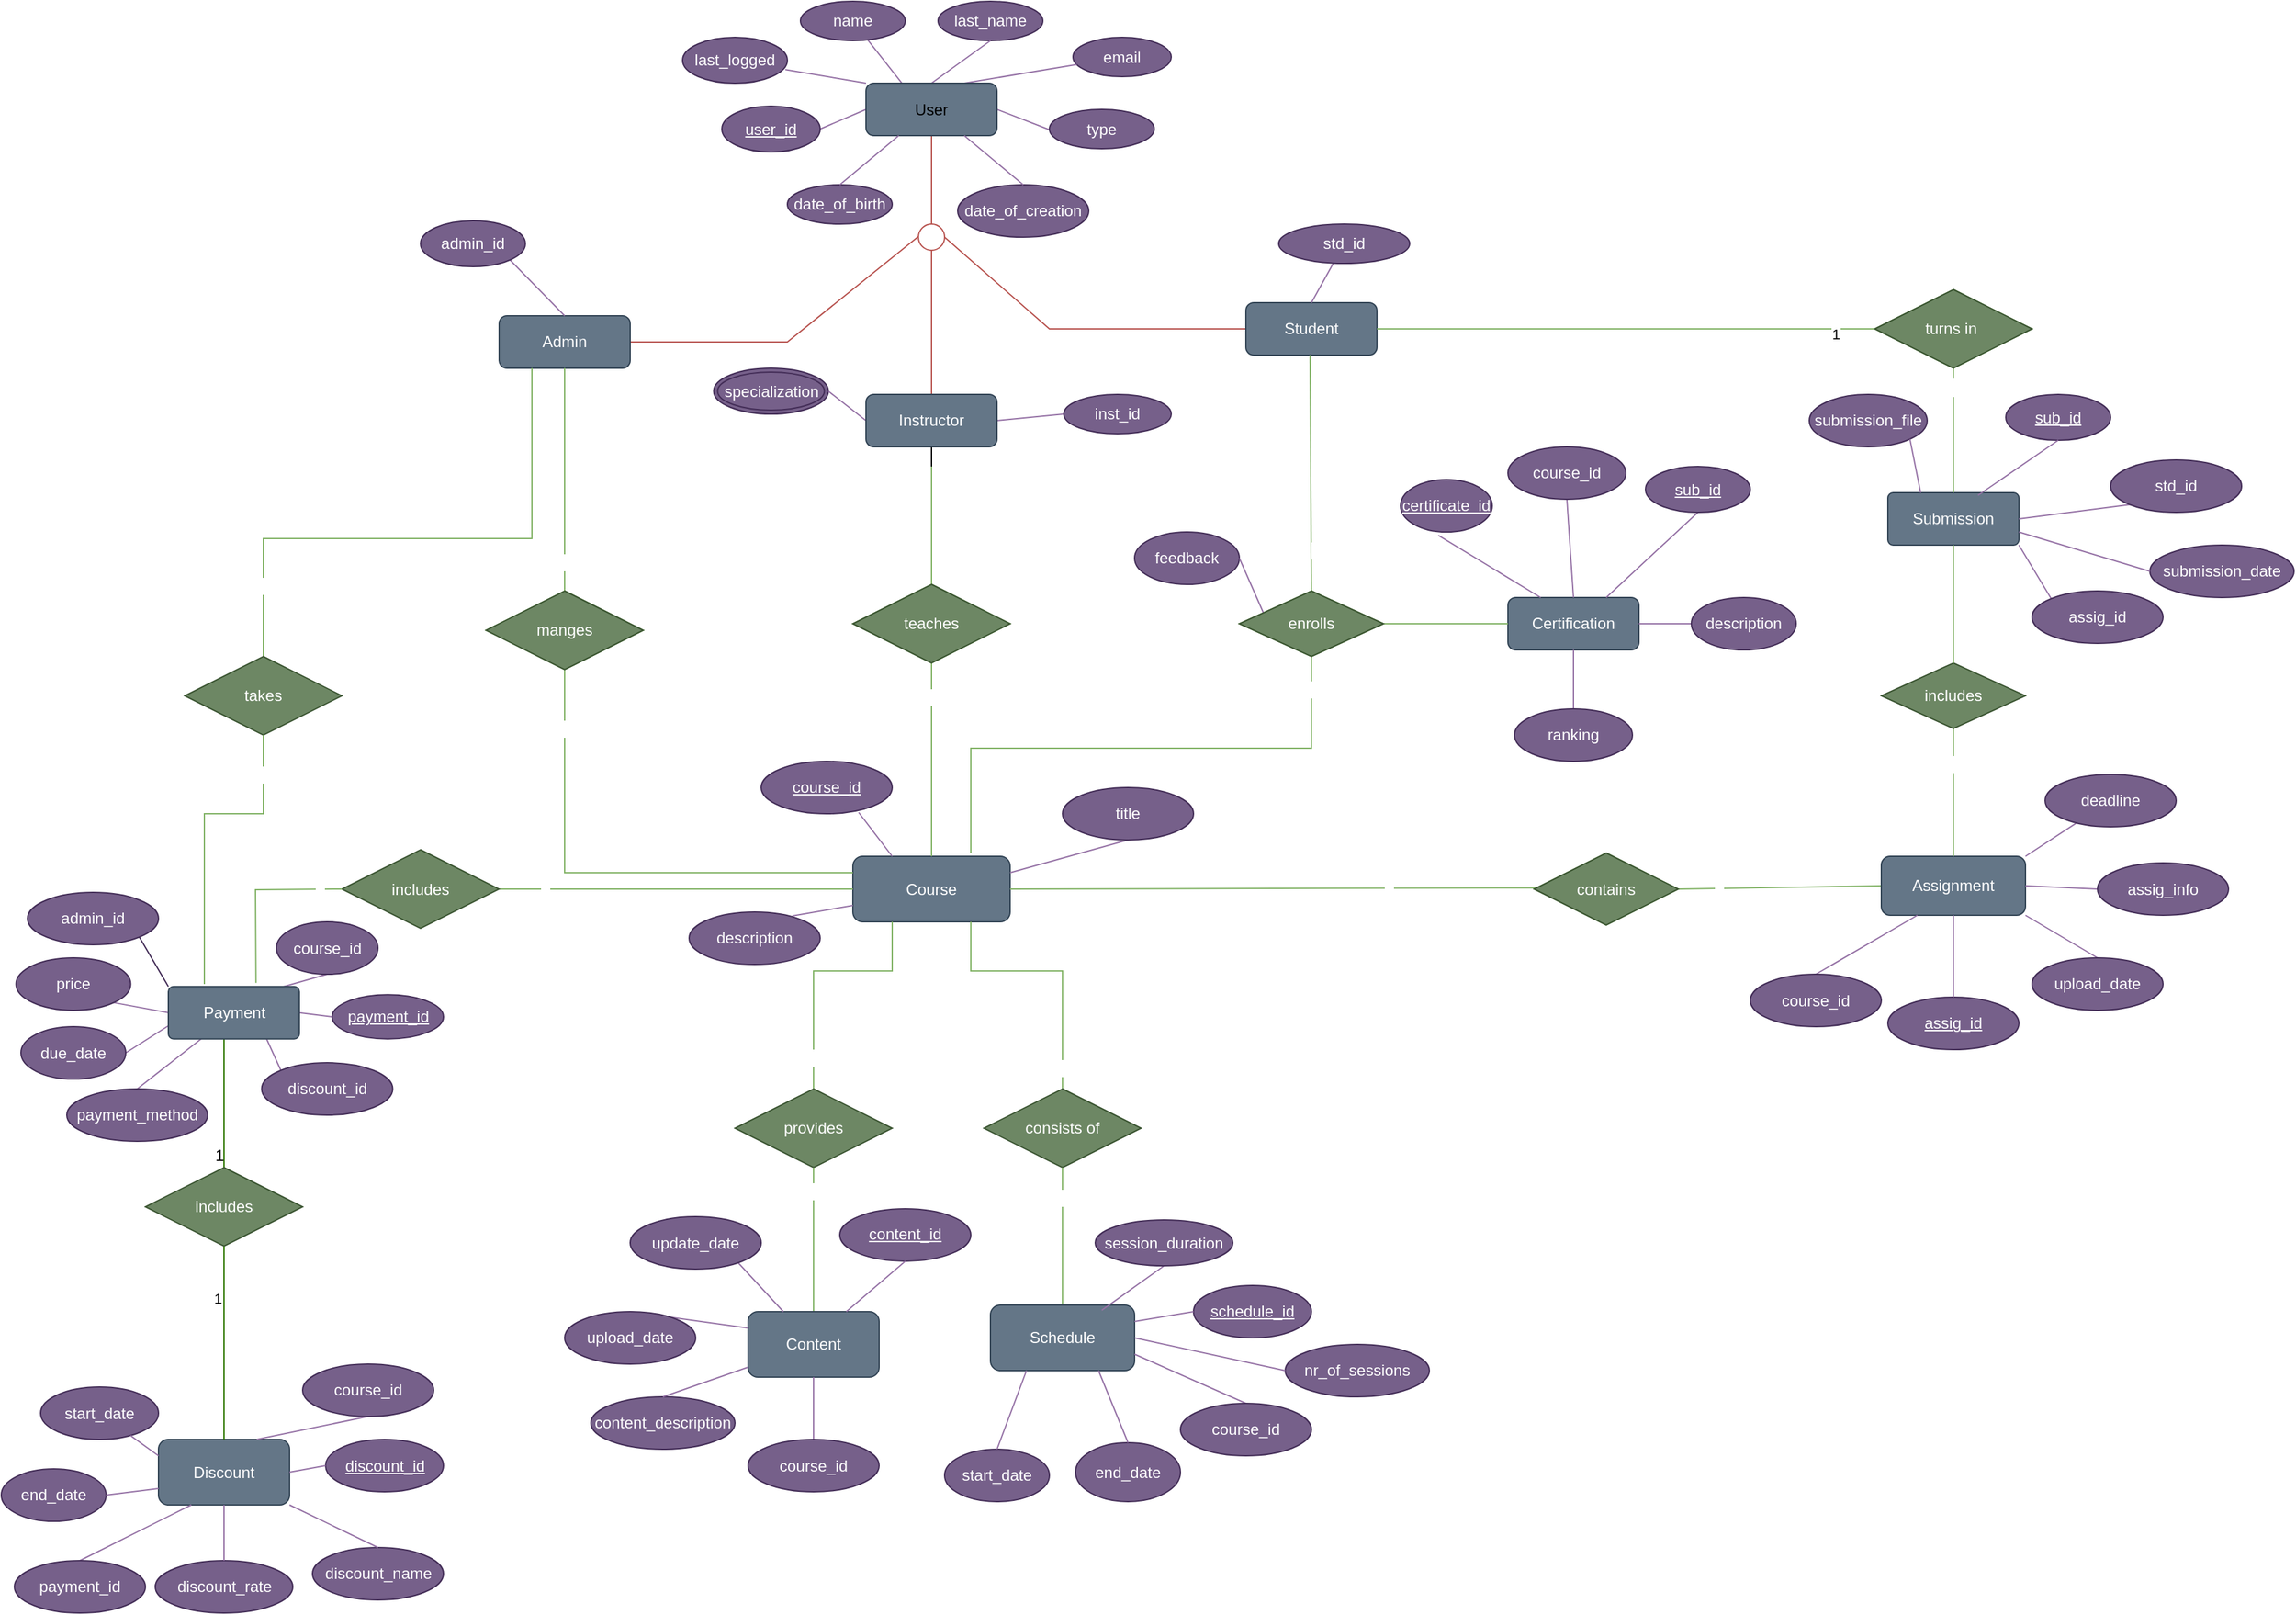 <mxfile>
    <diagram id="0XDuVzTi9OnWPvPNA0fm" name="Page-1">
        <mxGraphModel dx="1883" dy="1809" grid="1" gridSize="10" guides="1" tooltips="1" connect="1" arrows="1" fold="1" page="1" pageScale="1" pageWidth="850" pageHeight="1100" math="0" shadow="0">
            <root>
                <mxCell id="0"/>
                <mxCell id="1" parent="0"/>
                <mxCell id="3" value="&lt;font&gt;d&lt;/font&gt;" style="ellipse;whiteSpace=wrap;html=1;aspect=fixed;fillColor=none;strokeColor=#b85450;fontColor=#FFFFFF;" parent="1" vertex="1">
                    <mxGeometry x="180" y="-380" width="20" height="20" as="geometry"/>
                </mxCell>
                <mxCell id="4" value="" style="endArrow=none;html=1;rounded=0;entryX=0.5;entryY=0;entryDx=0;entryDy=0;fillColor=#f8cecc;strokeColor=#b85450;fontColor=#FFFFFF;startArrow=none;" parent="1" target="3" edge="1">
                    <mxGeometry relative="1" as="geometry">
                        <mxPoint x="190" y="-430" as="sourcePoint"/>
                        <mxPoint x="350" y="-400" as="targetPoint"/>
                    </mxGeometry>
                </mxCell>
                <mxCell id="5" value="" style="endArrow=none;html=1;rounded=0;entryX=0;entryY=0.5;entryDx=0;entryDy=0;fillColor=#f8cecc;strokeColor=#b85450;fontColor=#FFFFFF;" parent="1" target="9" edge="1">
                    <mxGeometry relative="1" as="geometry">
                        <mxPoint x="200" y="-370" as="sourcePoint"/>
                        <mxPoint x="260" y="-309.5" as="targetPoint"/>
                        <Array as="points">
                            <mxPoint x="280" y="-300"/>
                        </Array>
                    </mxGeometry>
                </mxCell>
                <mxCell id="6" value="" style="endArrow=none;html=1;rounded=0;entryX=0.5;entryY=0;entryDx=0;entryDy=0;fillColor=#f8cecc;strokeColor=#b85450;fontColor=#FFFFFF;" parent="1" target="147" edge="1">
                    <mxGeometry relative="1" as="geometry">
                        <mxPoint x="190" y="-360" as="sourcePoint"/>
                        <mxPoint x="190" y="-270" as="targetPoint"/>
                    </mxGeometry>
                </mxCell>
                <mxCell id="7" value="" style="endArrow=none;html=1;rounded=0;exitX=1;exitY=0.5;exitDx=0;exitDy=0;fillColor=#f8cecc;strokeColor=#b85450;fontColor=#FFFFFF;" parent="1" source="8" edge="1">
                    <mxGeometry relative="1" as="geometry">
                        <mxPoint x="100" y="-320" as="sourcePoint"/>
                        <mxPoint x="180" y="-370.5" as="targetPoint"/>
                        <Array as="points">
                            <mxPoint x="80" y="-290"/>
                        </Array>
                    </mxGeometry>
                </mxCell>
                <mxCell id="8" value="Admin" style="whiteSpace=wrap;html=1;align=center;fillColor=#647687;strokeColor=#314354;fontColor=#ffffff;rounded=1;" parent="1" vertex="1">
                    <mxGeometry x="-140" y="-310" width="100" height="40" as="geometry"/>
                </mxCell>
                <mxCell id="9" value="Student" style="whiteSpace=wrap;html=1;align=center;fillColor=#647687;strokeColor=#314354;fontColor=#ffffff;rounded=1;" parent="1" vertex="1">
                    <mxGeometry x="430" y="-320" width="100" height="40" as="geometry"/>
                </mxCell>
                <mxCell id="10" style="edgeStyle=orthogonalEdgeStyle;rounded=0;orthogonalLoop=1;jettySize=auto;html=1;fontColor=#FFFFFF;" parent="1" edge="1">
                    <mxGeometry relative="1" as="geometry">
                        <mxPoint x="210" y="160" as="targetPoint"/>
                        <mxPoint x="210" y="160" as="sourcePoint"/>
                    </mxGeometry>
                </mxCell>
                <mxCell id="11" value="Course" style="whiteSpace=wrap;html=1;align=center;fillColor=#647687;strokeColor=#314354;fontColor=#ffffff;rounded=1;" parent="1" vertex="1">
                    <mxGeometry x="130" y="102.5" width="120" height="50" as="geometry"/>
                </mxCell>
                <mxCell id="12" value="enrolls" style="shape=rhombus;perimeter=rhombusPerimeter;whiteSpace=wrap;html=1;align=center;fillColor=#d5e8d4;strokeColor=#82b366;fontColor=#FFFFFF;" parent="1" vertex="1">
                    <mxGeometry x="425" y="-100" width="110" height="50" as="geometry"/>
                </mxCell>
                <mxCell id="13" value="" style="endArrow=none;html=1;rounded=0;exitX=0.5;exitY=1;exitDx=0;exitDy=0;fillColor=#d5e8d4;strokeColor=#82b366;fontColor=#FFFFFF;" parent="1" source="8" target="15" edge="1">
                    <mxGeometry relative="1" as="geometry">
                        <mxPoint x="-100" y="-260" as="sourcePoint"/>
                        <mxPoint x="58" y="-60" as="targetPoint"/>
                    </mxGeometry>
                </mxCell>
                <mxCell id="14" value="1" style="edgeLabel;html=1;align=center;verticalAlign=middle;resizable=0;points=[];fontColor=#FFFFFF;" parent="13" vertex="1" connectable="0">
                    <mxGeometry x="0.744" relative="1" as="geometry">
                        <mxPoint as="offset"/>
                    </mxGeometry>
                </mxCell>
                <mxCell id="15" value="administrates&amp;nbsp;" style="shape=rhombus;perimeter=rhombusPerimeter;whiteSpace=wrap;html=1;align=center;fillColor=#d5e8d4;strokeColor=#82b366;fontColor=#FFFFFF;" parent="1" vertex="1">
                    <mxGeometry x="-150" y="-100" width="120" height="60" as="geometry"/>
                </mxCell>
                <mxCell id="16" value="" style="endArrow=none;html=1;rounded=0;exitX=0.5;exitY=1;exitDx=0;exitDy=0;entryX=0;entryY=0.25;entryDx=0;entryDy=0;fillColor=#d5e8d4;strokeColor=#82b366;fontColor=#FFFFFF;" parent="1" source="15" target="11" edge="1">
                    <mxGeometry relative="1" as="geometry">
                        <mxPoint x="20" y="20" as="sourcePoint"/>
                        <mxPoint x="60" y="50" as="targetPoint"/>
                        <Array as="points">
                            <mxPoint x="-90" y="115"/>
                        </Array>
                    </mxGeometry>
                </mxCell>
                <mxCell id="17" value="N" style="edgeLabel;html=1;align=center;verticalAlign=middle;resizable=0;points=[];fontColor=#FFFFFF;" parent="16" vertex="1" connectable="0">
                    <mxGeometry x="-0.762" y="-2" relative="1" as="geometry">
                        <mxPoint as="offset"/>
                    </mxGeometry>
                </mxCell>
                <mxCell id="18" value="" style="endArrow=none;html=1;rounded=0;exitX=0.5;exitY=1;exitDx=0;exitDy=0;entryX=0.5;entryY=0;entryDx=0;entryDy=0;fontColor=#FFFFFF;" parent="1" source="147" target="20" edge="1">
                    <mxGeometry relative="1" as="geometry">
                        <mxPoint x="160" y="-170" as="sourcePoint"/>
                        <mxPoint x="190" y="-130" as="targetPoint"/>
                    </mxGeometry>
                </mxCell>
                <mxCell id="19" value="M" style="edgeLabel;html=1;align=center;verticalAlign=middle;resizable=0;points=[];fontColor=#FFFFFF;" parent="18" vertex="1" connectable="0">
                    <mxGeometry x="0.652" y="4" relative="1" as="geometry">
                        <mxPoint as="offset"/>
                    </mxGeometry>
                </mxCell>
                <mxCell id="20" value="teaches" style="shape=rhombus;perimeter=rhombusPerimeter;whiteSpace=wrap;html=1;align=center;fillColor=#d5e8d4;strokeColor=#82b366;fontColor=#FFFFFF;" parent="1" vertex="1">
                    <mxGeometry x="130" y="-105" width="120" height="60" as="geometry"/>
                </mxCell>
                <mxCell id="21" value="" style="endArrow=none;html=1;rounded=0;exitX=0.5;exitY=1;exitDx=0;exitDy=0;entryX=0.5;entryY=0;entryDx=0;entryDy=0;fillColor=#d5e8d4;strokeColor=#82b366;fontColor=#FFFFFF;" parent="1" source="20" target="11" edge="1">
                    <mxGeometry relative="1" as="geometry">
                        <mxPoint x="170" y="10" as="sourcePoint"/>
                        <mxPoint x="190" y="90" as="targetPoint"/>
                    </mxGeometry>
                </mxCell>
                <mxCell id="22" value="N" style="edgeLabel;html=1;align=center;verticalAlign=middle;resizable=0;points=[];fontColor=#FFFFFF;" parent="21" vertex="1" connectable="0">
                    <mxGeometry x="-0.649" y="-3" relative="1" as="geometry">
                        <mxPoint as="offset"/>
                    </mxGeometry>
                </mxCell>
                <mxCell id="23" value="" style="endArrow=none;html=1;rounded=0;entryX=0.06;entryY=0.483;entryDx=0;entryDy=0;entryPerimeter=0;fillColor=#d5e8d4;strokeColor=#82b366;fontColor=#FFFFFF;exitX=1;exitY=0.5;exitDx=0;exitDy=0;" parent="1" source="11" target="25" edge="1">
                    <mxGeometry relative="1" as="geometry">
                        <mxPoint x="280" y="130" as="sourcePoint"/>
                        <mxPoint x="505" y="114.5" as="targetPoint"/>
                    </mxGeometry>
                </mxCell>
                <mxCell id="24" value="1" style="edgeLabel;html=1;align=center;verticalAlign=middle;resizable=0;points=[];fontColor=#FFFFFF;" parent="23" vertex="1" connectable="0">
                    <mxGeometry x="0.421" y="2" relative="1" as="geometry">
                        <mxPoint as="offset"/>
                    </mxGeometry>
                </mxCell>
                <mxCell id="25" value="contains" style="shape=rhombus;perimeter=rhombusPerimeter;whiteSpace=wrap;html=1;align=center;fillColor=#d5e8d4;strokeColor=#82b366;fontColor=#FFFFFF;" parent="1" vertex="1">
                    <mxGeometry x="650" y="100" width="110" height="55" as="geometry"/>
                </mxCell>
                <mxCell id="26" value="" style="endArrow=none;html=1;rounded=0;exitX=1;exitY=0.5;exitDx=0;exitDy=0;entryX=0;entryY=0.5;entryDx=0;entryDy=0;fillColor=#d5e8d4;strokeColor=#82b366;fontColor=#FFFFFF;" parent="1" source="25" target="28" edge="1">
                    <mxGeometry relative="1" as="geometry">
                        <mxPoint x="570" y="115" as="sourcePoint"/>
                        <mxPoint x="730" y="114.5" as="targetPoint"/>
                    </mxGeometry>
                </mxCell>
                <mxCell id="27" value="N" style="edgeLabel;html=1;align=center;verticalAlign=middle;resizable=0;points=[];fontColor=#FFFFFF;" parent="26" vertex="1" connectable="0">
                    <mxGeometry x="-0.607" y="-1" relative="1" as="geometry">
                        <mxPoint as="offset"/>
                    </mxGeometry>
                </mxCell>
                <mxCell id="28" value="Assignment" style="whiteSpace=wrap;html=1;align=center;fillColor=#647687;strokeColor=#314354;fontColor=#ffffff;rounded=1;" parent="1" vertex="1">
                    <mxGeometry x="915" y="102.5" width="110" height="45" as="geometry"/>
                </mxCell>
                <mxCell id="29" value="" style="endArrow=none;html=1;rounded=0;entryX=0.5;entryY=0;entryDx=0;entryDy=0;exitX=0.5;exitY=1;exitDx=0;exitDy=0;fillColor=#d5e8d4;strokeColor=#82b366;fontColor=#FFFFFF;" parent="1" source="31" target="28" edge="1">
                    <mxGeometry relative="1" as="geometry">
                        <mxPoint x="705" as="sourcePoint"/>
                        <mxPoint x="780" as="targetPoint"/>
                    </mxGeometry>
                </mxCell>
                <mxCell id="30" value="1" style="edgeLabel;html=1;align=center;verticalAlign=middle;resizable=0;points=[];fontColor=#FFFFFF;" parent="29" vertex="1" connectable="0">
                    <mxGeometry x="-0.447" y="2" relative="1" as="geometry">
                        <mxPoint as="offset"/>
                    </mxGeometry>
                </mxCell>
                <mxCell id="31" value="includes" style="shape=rhombus;perimeter=rhombusPerimeter;whiteSpace=wrap;html=1;align=center;fillColor=#6d8764;strokeColor=#3A5431;fontColor=#FFFFFF;" parent="1" vertex="1">
                    <mxGeometry x="915" y="-45" width="110" height="50" as="geometry"/>
                </mxCell>
                <mxCell id="32" value="Submission" style="rounded=1;arcSize=10;whiteSpace=wrap;html=1;align=center;fillColor=#647687;strokeColor=#314354;fontColor=#ffffff;" parent="1" vertex="1">
                    <mxGeometry x="920" y="-175" width="100" height="40" as="geometry"/>
                </mxCell>
                <mxCell id="33" value="" style="endArrow=none;html=1;rounded=0;entryX=0;entryY=0.5;entryDx=0;entryDy=0;exitX=1;exitY=0.5;exitDx=0;exitDy=0;fillColor=#d5e8d4;strokeColor=#82b366;fontColor=#FFFFFF;" parent="1" source="9" target="35" edge="1">
                    <mxGeometry relative="1" as="geometry">
                        <mxPoint x="370" y="-290.5" as="sourcePoint"/>
                        <mxPoint x="530" y="-290.5" as="targetPoint"/>
                    </mxGeometry>
                </mxCell>
                <mxCell id="234" value="1" style="edgeLabel;html=1;align=center;verticalAlign=middle;resizable=0;points=[];" parent="33" vertex="1" connectable="0">
                    <mxGeometry x="0.842" y="-4" relative="1" as="geometry">
                        <mxPoint as="offset"/>
                    </mxGeometry>
                </mxCell>
                <mxCell id="35" value="turns in&amp;nbsp;" style="shape=rhombus;perimeter=rhombusPerimeter;whiteSpace=wrap;html=1;align=center;fillColor=#d5e8d4;strokeColor=#82b366;fontColor=#FFFFFF;" parent="1" vertex="1">
                    <mxGeometry x="910" y="-330" width="120" height="60" as="geometry"/>
                </mxCell>
                <mxCell id="36" value="" style="endArrow=none;html=1;rounded=0;entryX=0.5;entryY=0;entryDx=0;entryDy=0;exitX=0.5;exitY=1;exitDx=0;exitDy=0;fillColor=#d5e8d4;strokeColor=#82b366;fontColor=#FFFFFF;" parent="1" source="35" target="32" edge="1">
                    <mxGeometry relative="1" as="geometry">
                        <mxPoint x="960" y="-260" as="sourcePoint"/>
                        <mxPoint x="915" y="-210" as="targetPoint"/>
                        <Array as="points"/>
                    </mxGeometry>
                </mxCell>
                <mxCell id="37" value="1" style="edgeLabel;html=1;align=center;verticalAlign=middle;resizable=0;points=[];fontColor=#FFFFFF;" parent="36" vertex="1" connectable="0">
                    <mxGeometry x="-0.702" y="2" relative="1" as="geometry">
                        <mxPoint as="offset"/>
                    </mxGeometry>
                </mxCell>
                <mxCell id="38" value="" style="endArrow=none;html=1;rounded=0;exitX=0.5;exitY=0;exitDx=0;exitDy=0;fillColor=#d5e8d4;strokeColor=#82b366;fontColor=#FFFFFF;entryX=0.25;entryY=1;entryDx=0;entryDy=0;" parent="1" source="40" target="11" edge="1">
                    <mxGeometry relative="1" as="geometry">
                        <mxPoint x="20" y="200" as="sourcePoint"/>
                        <mxPoint x="140" y="150" as="targetPoint"/>
                        <Array as="points">
                            <mxPoint x="100" y="190"/>
                            <mxPoint x="160" y="190"/>
                        </Array>
                    </mxGeometry>
                </mxCell>
                <mxCell id="39" value="1" style="edgeLabel;html=1;align=center;verticalAlign=middle;resizable=0;points=[];fontColor=#FFFFFF;" parent="38" vertex="1" connectable="0">
                    <mxGeometry x="-0.746" y="-1" relative="1" as="geometry">
                        <mxPoint as="offset"/>
                    </mxGeometry>
                </mxCell>
                <mxCell id="40" value="provides" style="shape=rhombus;perimeter=rhombusPerimeter;whiteSpace=wrap;html=1;align=center;fillColor=#6d8764;strokeColor=#3A5431;fontColor=#FFFFFF;" parent="1" vertex="1">
                    <mxGeometry x="40" y="280" width="120" height="60" as="geometry"/>
                </mxCell>
                <mxCell id="41" value="" style="endArrow=none;html=1;rounded=0;entryX=0.5;entryY=1;entryDx=0;entryDy=0;exitX=0.5;exitY=0;exitDx=0;exitDy=0;fillColor=#d5e8d4;strokeColor=#82b366;fontColor=#FFFFFF;" parent="1" source="43" target="40" edge="1">
                    <mxGeometry relative="1" as="geometry">
                        <mxPoint x="-310" y="200" as="sourcePoint"/>
                        <mxPoint x="-150" y="200" as="targetPoint"/>
                    </mxGeometry>
                </mxCell>
                <mxCell id="42" value="N" style="edgeLabel;html=1;align=center;verticalAlign=middle;resizable=0;points=[];fontColor=#FFFFFF;" parent="41" vertex="1" connectable="0">
                    <mxGeometry x="0.685" relative="1" as="geometry">
                        <mxPoint as="offset"/>
                    </mxGeometry>
                </mxCell>
                <mxCell id="43" value="Content" style="whiteSpace=wrap;html=1;align=center;fillColor=#647687;strokeColor=#314354;fontColor=#ffffff;rounded=1;" parent="1" vertex="1">
                    <mxGeometry x="50" y="450" width="100" height="50" as="geometry"/>
                </mxCell>
                <mxCell id="44" value="" style="endArrow=none;html=1;rounded=0;entryX=0.5;entryY=0;entryDx=0;entryDy=0;fillColor=#d5e8d4;strokeColor=#82b366;fontColor=#FFFFFF;exitX=0.75;exitY=1;exitDx=0;exitDy=0;" parent="1" source="11" target="46" edge="1">
                    <mxGeometry relative="1" as="geometry">
                        <mxPoint x="220" y="160" as="sourcePoint"/>
                        <mxPoint x="280" y="260" as="targetPoint"/>
                        <Array as="points">
                            <mxPoint x="220" y="190"/>
                            <mxPoint x="290" y="190"/>
                        </Array>
                    </mxGeometry>
                </mxCell>
                <mxCell id="45" value="1" style="edgeLabel;html=1;align=center;verticalAlign=middle;resizable=0;points=[];fontColor=#FFFFFF;" parent="44" vertex="1" connectable="0">
                    <mxGeometry x="0.836" y="2" relative="1" as="geometry">
                        <mxPoint as="offset"/>
                    </mxGeometry>
                </mxCell>
                <mxCell id="46" value="consists of" style="shape=rhombus;perimeter=rhombusPerimeter;whiteSpace=wrap;html=1;align=center;fillColor=#6d8764;strokeColor=#3A5431;fontColor=#FFFFFF;" parent="1" vertex="1">
                    <mxGeometry x="230" y="280" width="120" height="60" as="geometry"/>
                </mxCell>
                <mxCell id="47" value="" style="endArrow=none;html=1;rounded=0;exitX=0.5;exitY=1;exitDx=0;exitDy=0;fillColor=#d5e8d4;strokeColor=#82b366;fontColor=#FFFFFF;" parent="1" source="46" target="49" edge="1">
                    <mxGeometry relative="1" as="geometry">
                        <mxPoint x="250" y="410" as="sourcePoint"/>
                        <mxPoint x="300" y="420" as="targetPoint"/>
                    </mxGeometry>
                </mxCell>
                <mxCell id="48" value="1" style="edgeLabel;html=1;align=center;verticalAlign=middle;resizable=0;points=[];fontColor=#FFFFFF;" parent="47" vertex="1" connectable="0">
                    <mxGeometry x="-0.56" y="2" relative="1" as="geometry">
                        <mxPoint as="offset"/>
                    </mxGeometry>
                </mxCell>
                <mxCell id="49" value="Schedule" style="whiteSpace=wrap;html=1;align=center;fillColor=#647687;strokeColor=#314354;fontColor=#FFFFFF;rounded=1;" parent="1" vertex="1">
                    <mxGeometry x="235" y="445" width="110" height="50" as="geometry"/>
                </mxCell>
                <mxCell id="50" value="Certification" style="whiteSpace=wrap;html=1;align=center;fillColor=#647687;strokeColor=#314354;fontColor=#ffffff;rounded=1;" parent="1" vertex="1">
                    <mxGeometry x="630" y="-95" width="100" height="40" as="geometry"/>
                </mxCell>
                <mxCell id="51" value="" style="endArrow=none;html=1;rounded=0;exitX=1;exitY=0.5;exitDx=0;exitDy=0;entryX=0;entryY=0.5;entryDx=0;entryDy=0;fillColor=#d5e8d4;strokeColor=#82b366;fontColor=#FFFFFF;" parent="1" source="12" target="50" edge="1">
                    <mxGeometry relative="1" as="geometry">
                        <mxPoint x="370" y="-70" as="sourcePoint"/>
                        <mxPoint x="460" y="-125" as="targetPoint"/>
                    </mxGeometry>
                </mxCell>
                <mxCell id="52" value="" style="endArrow=none;html=1;rounded=0;entryX=0.5;entryY=1;entryDx=0;entryDy=0;fillColor=#d5e8d4;strokeColor=#82b366;fontColor=#FFFFFF;" parent="1" target="12" edge="1">
                    <mxGeometry relative="1" as="geometry">
                        <mxPoint x="220" y="100" as="sourcePoint"/>
                        <mxPoint x="420" y="-80" as="targetPoint"/>
                        <Array as="points">
                            <mxPoint x="220" y="20"/>
                            <mxPoint x="480" y="20"/>
                        </Array>
                    </mxGeometry>
                </mxCell>
                <mxCell id="53" value="N" style="edgeLabel;html=1;align=center;verticalAlign=middle;resizable=0;points=[];fontColor=#FFFFFF;" parent="52" vertex="1" connectable="0">
                    <mxGeometry x="0.877" relative="1" as="geometry">
                        <mxPoint as="offset"/>
                    </mxGeometry>
                </mxCell>
                <mxCell id="54" value="last_name" style="ellipse;whiteSpace=wrap;html=1;align=center;fillColor=#76608a;strokeColor=#432D57;fontColor=#FFFFFF;" parent="1" vertex="1">
                    <mxGeometry x="195" y="-550" width="80" height="30" as="geometry"/>
                </mxCell>
                <mxCell id="55" value="email" style="ellipse;whiteSpace=wrap;html=1;align=center;fillColor=#76608a;strokeColor=#432D57;fontColor=#FFFFFF;" parent="1" vertex="1">
                    <mxGeometry x="298" y="-522.5" width="75" height="30" as="geometry"/>
                </mxCell>
                <mxCell id="56" value="" style="endArrow=none;html=1;rounded=0;entryX=0.75;entryY=0;entryDx=0;entryDy=0;fillColor=#e1d5e7;strokeColor=#9673a6;fontColor=#FFFFFF;" parent="1" source="55" target="149" edge="1">
                    <mxGeometry relative="1" as="geometry">
                        <mxPoint x="180" y="-230" as="sourcePoint"/>
                        <mxPoint x="240" y="-467.5" as="targetPoint"/>
                    </mxGeometry>
                </mxCell>
                <mxCell id="57" value="" style="endArrow=none;html=1;rounded=0;exitX=0.312;exitY=0.121;exitDx=0;exitDy=0;exitPerimeter=0;fillColor=#e1d5e7;strokeColor=#9673a6;fontColor=#FFFFFF;" parent="1" source="149" target="58" edge="1">
                    <mxGeometry relative="1" as="geometry">
                        <mxPoint x="176.8" y="-466.1" as="sourcePoint"/>
                        <mxPoint x="400" y="-340" as="targetPoint"/>
                    </mxGeometry>
                </mxCell>
                <mxCell id="58" value="name" style="ellipse;whiteSpace=wrap;html=1;align=center;fillColor=#76608a;strokeColor=#432D57;fontColor=#FFFFFF;" parent="1" vertex="1">
                    <mxGeometry x="90" y="-550" width="80" height="30" as="geometry"/>
                </mxCell>
                <mxCell id="59" value="" style="endArrow=none;html=1;rounded=0;exitX=0.5;exitY=1;exitDx=0;exitDy=0;entryX=0.5;entryY=0;entryDx=0;entryDy=0;fillColor=#e1d5e7;strokeColor=#9673a6;fontColor=#FFFFFF;" parent="1" source="54" target="149" edge="1">
                    <mxGeometry relative="1" as="geometry">
                        <mxPoint x="240" y="-340" as="sourcePoint"/>
                        <mxPoint x="203.2" y="-466.9" as="targetPoint"/>
                    </mxGeometry>
                </mxCell>
                <mxCell id="61" value="certificate_id" style="ellipse;whiteSpace=wrap;html=1;align=center;fontStyle=4;fillColor=#76608a;strokeColor=#432D57;fontColor=#FFFFFF;" parent="1" vertex="1">
                    <mxGeometry x="548" y="-185" width="70" height="40" as="geometry"/>
                </mxCell>
                <mxCell id="63" value="" style="endArrow=none;html=1;rounded=0;exitX=0.788;exitY=0.075;exitDx=0;exitDy=0;exitPerimeter=0;entryX=0;entryY=0.75;entryDx=0;entryDy=0;fillColor=#e1d5e7;strokeColor=#9673a6;fontColor=#FFFFFF;" parent="1" source="72" target="11" edge="1">
                    <mxGeometry relative="1" as="geometry">
                        <mxPoint x="60" y="155" as="sourcePoint"/>
                        <mxPoint x="220" y="155" as="targetPoint"/>
                    </mxGeometry>
                </mxCell>
                <mxCell id="64" value="" style="endArrow=none;html=1;rounded=0;exitX=0.744;exitY=0.975;exitDx=0;exitDy=0;exitPerimeter=0;entryX=0.25;entryY=0;entryDx=0;entryDy=0;fillColor=#e1d5e7;strokeColor=#9673a6;fontColor=#FFFFFF;" parent="1" source="70" target="11" edge="1">
                    <mxGeometry relative="1" as="geometry">
                        <mxPoint x="270" y="60" as="sourcePoint"/>
                        <mxPoint x="430" y="60" as="targetPoint"/>
                    </mxGeometry>
                </mxCell>
                <mxCell id="65" value="" style="endArrow=none;html=1;rounded=0;entryX=0.5;entryY=1;entryDx=0;entryDy=0;exitX=0.5;exitY=0;exitDx=0;exitDy=0;fillColor=#e1d5e7;strokeColor=#9673a6;fontColor=#FFFFFF;" parent="1" source="50" target="250" edge="1">
                    <mxGeometry relative="1" as="geometry">
                        <mxPoint x="660" y="-100" as="sourcePoint"/>
                        <mxPoint x="671.36" y="-169.4" as="targetPoint"/>
                    </mxGeometry>
                </mxCell>
                <mxCell id="66" value="" style="endArrow=none;html=1;rounded=0;exitX=0.412;exitY=1.065;exitDx=0;exitDy=0;exitPerimeter=0;entryX=0.25;entryY=0;entryDx=0;entryDy=0;fillColor=#e1d5e7;strokeColor=#9673a6;fontColor=#FFFFFF;" parent="1" source="61" target="50" edge="1">
                    <mxGeometry relative="1" as="geometry">
                        <mxPoint x="560" y="-110" as="sourcePoint"/>
                        <mxPoint x="720" y="-110" as="targetPoint"/>
                    </mxGeometry>
                </mxCell>
                <mxCell id="67" value="" style="endArrow=none;html=1;rounded=0;entryX=0.5;entryY=1;entryDx=0;entryDy=0;exitX=0.75;exitY=0;exitDx=0;exitDy=0;fillColor=#e1d5e7;strokeColor=#9673a6;fontColor=#FFFFFF;" parent="1" source="50" target="251" edge="1">
                    <mxGeometry relative="1" as="geometry">
                        <mxPoint x="720" y="-100" as="sourcePoint"/>
                        <mxPoint x="752.8" y="-147" as="targetPoint"/>
                    </mxGeometry>
                </mxCell>
                <mxCell id="68" value="schedule_id" style="ellipse;whiteSpace=wrap;html=1;align=center;fontStyle=4;fillColor=#76608a;strokeColor=#432D57;fontColor=#FFFFFF;" parent="1" vertex="1">
                    <mxGeometry x="390" y="430" width="90" height="40" as="geometry"/>
                </mxCell>
                <mxCell id="69" value="sub_id" style="ellipse;whiteSpace=wrap;html=1;align=center;fontStyle=4;fillColor=#76608a;strokeColor=#432D57;fontColor=#FFFFFF;" parent="1" vertex="1">
                    <mxGeometry x="1010" y="-250" width="80" height="35" as="geometry"/>
                </mxCell>
                <mxCell id="70" value="course_id" style="ellipse;whiteSpace=wrap;html=1;align=center;fontStyle=4;fillColor=#76608a;strokeColor=#432D57;fontColor=#FFFFFF;" parent="1" vertex="1">
                    <mxGeometry x="60" y="30" width="100" height="40" as="geometry"/>
                </mxCell>
                <mxCell id="71" value="assig_id" style="ellipse;whiteSpace=wrap;html=1;align=center;fontStyle=4;fillColor=#76608a;strokeColor=#432D57;fontColor=#FFFFFF;" parent="1" vertex="1">
                    <mxGeometry x="920" y="210" width="100" height="40" as="geometry"/>
                </mxCell>
                <mxCell id="72" value="description" style="ellipse;whiteSpace=wrap;html=1;align=center;fillColor=#76608a;strokeColor=#432D57;fontColor=#FFFFFF;" parent="1" vertex="1">
                    <mxGeometry x="5" y="145.01" width="100" height="40" as="geometry"/>
                </mxCell>
                <mxCell id="77" value="content_description" style="ellipse;whiteSpace=wrap;html=1;align=center;fillColor=#76608a;strokeColor=#432D57;fontColor=#FFFFFF;" parent="1" vertex="1">
                    <mxGeometry x="-70" y="515" width="110" height="40" as="geometry"/>
                </mxCell>
                <mxCell id="78" value="start_date" style="ellipse;whiteSpace=wrap;html=1;align=center;fillColor=#76608a;strokeColor=#432D57;fontColor=#FFFFFF;" parent="1" vertex="1">
                    <mxGeometry x="200" y="555" width="80" height="40" as="geometry"/>
                </mxCell>
                <mxCell id="79" value="end_date" style="ellipse;whiteSpace=wrap;html=1;align=center;fillColor=#76608a;strokeColor=#432D57;fontColor=#FFFFFF;" parent="1" vertex="1">
                    <mxGeometry x="300" y="550" width="80" height="45" as="geometry"/>
                </mxCell>
                <mxCell id="80" value="" style="endArrow=none;html=1;rounded=0;exitX=0.5;exitY=1;exitDx=0;exitDy=0;entryX=0.5;entryY=0;entryDx=0;entryDy=0;fillColor=#e1d5e7;strokeColor=#9673a6;fontColor=#FFFFFF;startArrow=none;" parent="1" source="28" target="71" edge="1">
                    <mxGeometry relative="1" as="geometry">
                        <mxPoint x="965" y="175" as="sourcePoint"/>
                        <mxPoint x="960" y="290" as="targetPoint"/>
                    </mxGeometry>
                </mxCell>
                <mxCell id="81" value="" style="endArrow=none;html=1;rounded=0;exitX=0.25;exitY=1;exitDx=0;exitDy=0;entryX=0.5;entryY=0;entryDx=0;entryDy=0;fillColor=#e1d5e7;strokeColor=#9673a6;fontColor=#FFFFFF;" parent="1" source="49" target="78" edge="1">
                    <mxGeometry relative="1" as="geometry">
                        <mxPoint x="270" y="510" as="sourcePoint"/>
                        <mxPoint x="430" y="510" as="targetPoint"/>
                    </mxGeometry>
                </mxCell>
                <mxCell id="82" value="" style="endArrow=none;html=1;rounded=0;exitX=0.75;exitY=1;exitDx=0;exitDy=0;entryX=0.5;entryY=0;entryDx=0;entryDy=0;fillColor=#e1d5e7;strokeColor=#9673a6;fontColor=#FFFFFF;" parent="1" source="49" target="79" edge="1">
                    <mxGeometry relative="1" as="geometry">
                        <mxPoint x="440" y="400" as="sourcePoint"/>
                        <mxPoint x="600" y="400" as="targetPoint"/>
                    </mxGeometry>
                </mxCell>
                <mxCell id="83" value="" style="endArrow=none;html=1;rounded=0;exitX=1;exitY=0.75;exitDx=0;exitDy=0;entryX=0.5;entryY=0;entryDx=0;entryDy=0;fillColor=#e1d5e7;strokeColor=#9673a6;fontColor=#FFFFFF;" parent="1" source="49" target="242" edge="1">
                    <mxGeometry relative="1" as="geometry">
                        <mxPoint x="440" y="400" as="sourcePoint"/>
                        <mxPoint x="386.378" y="505.77" as="targetPoint"/>
                    </mxGeometry>
                </mxCell>
                <mxCell id="84" value="" style="endArrow=none;html=1;rounded=0;exitX=1;exitY=0.25;exitDx=0;exitDy=0;entryX=0;entryY=0.5;entryDx=0;entryDy=0;fillColor=#e1d5e7;strokeColor=#9673a6;fontColor=#FFFFFF;" parent="1" source="49" target="68" edge="1">
                    <mxGeometry relative="1" as="geometry">
                        <mxPoint x="440" y="400" as="sourcePoint"/>
                        <mxPoint x="600" y="400" as="targetPoint"/>
                    </mxGeometry>
                </mxCell>
                <mxCell id="86" value="" style="endArrow=none;html=1;rounded=0;entryX=0.5;entryY=1;entryDx=0;entryDy=0;exitX=0.5;exitY=0;exitDx=0;exitDy=0;fillColor=#e1d5e7;strokeColor=#9673a6;fontColor=#FFFFFF;" parent="1" source="241" target="43" edge="1">
                    <mxGeometry relative="1" as="geometry">
                        <mxPoint x="100" y="550" as="sourcePoint"/>
                        <mxPoint x="240" y="539" as="targetPoint"/>
                    </mxGeometry>
                </mxCell>
                <mxCell id="87" value="" style="endArrow=none;html=1;rounded=0;exitX=0.5;exitY=0;exitDx=0;exitDy=0;fillColor=#e1d5e7;strokeColor=#9673a6;fontColor=#FFFFFF;" parent="1" source="77" target="43" edge="1">
                    <mxGeometry relative="1" as="geometry">
                        <mxPoint x="-120" y="480" as="sourcePoint"/>
                        <mxPoint x="40" y="480" as="targetPoint"/>
                    </mxGeometry>
                </mxCell>
                <mxCell id="88" value="" style="endArrow=none;html=1;rounded=0;entryX=0;entryY=0;entryDx=0;entryDy=0;exitX=1;exitY=1;exitDx=0;exitDy=0;fillColor=#e1d5e7;strokeColor=#9673a6;fontColor=#FFFFFF;" parent="1" source="32" target="249" edge="1">
                    <mxGeometry relative="1" as="geometry">
                        <mxPoint x="890" y="-130" as="sourcePoint"/>
                        <mxPoint x="1050" y="-100" as="targetPoint"/>
                    </mxGeometry>
                </mxCell>
                <mxCell id="89" value="" style="endArrow=none;html=1;rounded=0;exitX=1;exitY=0.5;exitDx=0;exitDy=0;entryX=0;entryY=1;entryDx=0;entryDy=0;fillColor=#e1d5e7;strokeColor=#9673a6;fontColor=#FFFFFF;" parent="1" source="32" target="248" edge="1">
                    <mxGeometry relative="1" as="geometry">
                        <mxPoint x="910" y="-170.5" as="sourcePoint"/>
                        <mxPoint x="1080.0" y="-180" as="targetPoint"/>
                        <Array as="points"/>
                    </mxGeometry>
                </mxCell>
                <mxCell id="90" value="" style="endArrow=none;html=1;rounded=0;exitX=0.688;exitY=0.05;exitDx=0;exitDy=0;exitPerimeter=0;entryX=0.5;entryY=1;entryDx=0;entryDy=0;fillColor=#e1d5e7;strokeColor=#9673a6;fontColor=#FFFFFF;" parent="1" source="32" target="69" edge="1">
                    <mxGeometry relative="1" as="geometry">
                        <mxPoint x="860" y="-230.5" as="sourcePoint"/>
                        <mxPoint x="1020" y="-230.5" as="targetPoint"/>
                    </mxGeometry>
                </mxCell>
                <mxCell id="91" value="" style="endArrow=none;html=1;rounded=0;entryX=0.25;entryY=1;entryDx=0;entryDy=0;exitX=0.5;exitY=0;exitDx=0;exitDy=0;fillColor=#e1d5e7;strokeColor=#9673a6;fontColor=#FFFFFF;" parent="1" source="243" target="28" edge="1">
                    <mxGeometry relative="1" as="geometry">
                        <mxPoint x="885.355" y="195.858" as="sourcePoint"/>
                        <mxPoint x="920" y="180" as="targetPoint"/>
                    </mxGeometry>
                </mxCell>
                <mxCell id="92" value="" style="endArrow=none;html=1;rounded=0;fillColor=#e1d5e7;strokeColor=#9673a6;fontColor=#FFFFFF;exitX=1;exitY=0.5;exitDx=0;exitDy=0;" parent="1" source="149" edge="1">
                    <mxGeometry relative="1" as="geometry">
                        <mxPoint x="240" y="-450.5" as="sourcePoint"/>
                        <mxPoint x="280" y="-452" as="targetPoint"/>
                    </mxGeometry>
                </mxCell>
                <mxCell id="93" value="type" style="ellipse;whiteSpace=wrap;html=1;align=center;fillColor=#76608a;strokeColor=#432D57;fontColor=#FFFFFF;" parent="1" vertex="1">
                    <mxGeometry x="280" y="-467.5" width="80" height="30" as="geometry"/>
                </mxCell>
                <mxCell id="94" value="" style="endArrow=none;html=1;rounded=0;exitX=1;exitY=0.5;exitDx=0;exitDy=0;entryX=0;entryY=0.5;entryDx=0;entryDy=0;fillColor=#e1d5e7;strokeColor=#9673a6;fontColor=#FFFFFF;" parent="1" source="95" target="149" edge="1">
                    <mxGeometry relative="1" as="geometry">
                        <mxPoint x="100" y="-450" as="sourcePoint"/>
                        <mxPoint x="140" y="-447.5" as="targetPoint"/>
                    </mxGeometry>
                </mxCell>
                <mxCell id="95" value="user_id" style="ellipse;whiteSpace=wrap;html=1;align=center;fontStyle=4;fillColor=#76608a;strokeColor=#432D57;fontColor=#FFFFFF;" parent="1" vertex="1">
                    <mxGeometry x="30" y="-470" width="75" height="35" as="geometry"/>
                </mxCell>
                <mxCell id="96" value="" style="endArrow=none;html=1;rounded=0;entryX=0.5;entryY=0;entryDx=0;entryDy=0;exitX=0.5;exitY=1;exitDx=0;exitDy=0;fillColor=#d5e8d4;strokeColor=#82b366;fontColor=#FFFFFF;startArrow=none;" parent="1" source="32" target="31" edge="1">
                    <mxGeometry relative="1" as="geometry">
                        <mxPoint x="975" y="-120" as="sourcePoint"/>
                        <mxPoint x="860" y="-60" as="targetPoint"/>
                    </mxGeometry>
                </mxCell>
                <mxCell id="97" value="N" style="resizable=0;html=1;whiteSpace=wrap;align=right;verticalAlign=bottom;fontColor=#FFFFFF;" parent="96" connectable="0" vertex="1">
                    <mxGeometry x="1" relative="1" as="geometry"/>
                </mxCell>
                <mxCell id="98" value="submission_date" style="ellipse;whiteSpace=wrap;html=1;align=center;fillColor=#76608a;strokeColor=#432D57;fontColor=#FFFFFF;" parent="1" vertex="1">
                    <mxGeometry x="1120" y="-135" width="110" height="40" as="geometry"/>
                </mxCell>
                <mxCell id="99" value="" style="endArrow=none;html=1;rounded=0;entryX=0;entryY=0.5;entryDx=0;entryDy=0;exitX=1;exitY=0.75;exitDx=0;exitDy=0;fillColor=#e1d5e7;strokeColor=#9673a6;fontColor=#FFFFFF;" parent="1" source="32" target="98" edge="1">
                    <mxGeometry relative="1" as="geometry">
                        <mxPoint x="1120" y="-125" as="sourcePoint"/>
                        <mxPoint x="1150" y="-110" as="targetPoint"/>
                    </mxGeometry>
                </mxCell>
                <mxCell id="100" value="" style="endArrow=none;html=1;rounded=0;exitX=1;exitY=1;exitDx=0;exitDy=0;entryX=0.5;entryY=0;entryDx=0;entryDy=0;fillColor=#e1d5e7;strokeColor=#9673a6;fontColor=#FFFFFF;" parent="1" source="28" target="101" edge="1">
                    <mxGeometry relative="1" as="geometry">
                        <mxPoint x="1120" y="140" as="sourcePoint"/>
                        <mxPoint x="1090" y="180" as="targetPoint"/>
                    </mxGeometry>
                </mxCell>
                <mxCell id="101" value="upload_date" style="ellipse;whiteSpace=wrap;html=1;align=center;fillColor=#76608a;strokeColor=#432D57;fontColor=#FFFFFF;" parent="1" vertex="1">
                    <mxGeometry x="1030" y="180" width="100" height="40" as="geometry"/>
                </mxCell>
                <mxCell id="102" value="" style="endArrow=none;html=1;rounded=0;exitX=1;exitY=0.5;exitDx=0;exitDy=0;entryX=0;entryY=0.5;entryDx=0;entryDy=0;fillColor=#e1d5e7;strokeColor=#9673a6;fontColor=#FFFFFF;" parent="1" source="28" target="103" edge="1">
                    <mxGeometry relative="1" as="geometry">
                        <mxPoint x="1050" y="130" as="sourcePoint"/>
                        <mxPoint x="1130" y="130" as="targetPoint"/>
                    </mxGeometry>
                </mxCell>
                <mxCell id="103" value="assig_info" style="ellipse;whiteSpace=wrap;html=1;align=center;fillColor=#76608a;strokeColor=#432D57;fontColor=#FFFFFF;" parent="1" vertex="1">
                    <mxGeometry x="1080" y="107.5" width="100" height="40" as="geometry"/>
                </mxCell>
                <mxCell id="104" value="" style="endArrow=none;html=1;rounded=0;entryX=0.5;entryY=1;entryDx=0;entryDy=0;fillColor=#e1d5e7;strokeColor=#9673a6;fontColor=#FFFFFF;" parent="1" target="111" edge="1">
                    <mxGeometry relative="1" as="geometry">
                        <mxPoint x="320" y="448.95" as="sourcePoint"/>
                        <mxPoint x="340" y="390" as="targetPoint"/>
                    </mxGeometry>
                </mxCell>
                <mxCell id="105" value="" style="endArrow=none;html=1;rounded=0;exitX=1;exitY=0;exitDx=0;exitDy=0;fillColor=#e1d5e7;strokeColor=#9673a6;fontColor=#FFFFFF;" parent="1" source="28" target="106" edge="1">
                    <mxGeometry relative="1" as="geometry">
                        <mxPoint x="1020" y="60" as="sourcePoint"/>
                        <mxPoint x="1070" y="60" as="targetPoint"/>
                        <Array as="points"/>
                    </mxGeometry>
                </mxCell>
                <mxCell id="106" value="deadline" style="ellipse;whiteSpace=wrap;html=1;align=center;fillColor=#76608a;strokeColor=#432D57;fontColor=#FFFFFF;" parent="1" vertex="1">
                    <mxGeometry x="1040" y="40" width="100" height="40" as="geometry"/>
                </mxCell>
                <mxCell id="107" value="" style="endArrow=none;html=1;rounded=0;exitX=0.5;exitY=1;exitDx=0;exitDy=0;entryX=0.5;entryY=0;entryDx=0;entryDy=0;fillColor=#d5e8d4;strokeColor=#82b366;fontColor=#FFFFFF;startArrow=none;" parent="1" edge="1">
                    <mxGeometry relative="1" as="geometry">
                        <mxPoint x="190" y="-195" as="sourcePoint"/>
                        <mxPoint x="190" y="-105" as="targetPoint"/>
                    </mxGeometry>
                </mxCell>
                <mxCell id="109" value="" style="endArrow=none;html=1;rounded=0;exitX=0.5;exitY=1;exitDx=0;exitDy=0;entryX=0.5;entryY=0;entryDx=0;entryDy=0;fillColor=#d5e8d4;strokeColor=#82b366;fontColor=#FFFFFF;" parent="1" target="12" edge="1">
                    <mxGeometry relative="1" as="geometry">
                        <mxPoint x="478.95" y="-280" as="sourcePoint"/>
                        <mxPoint x="478.95" y="-175" as="targetPoint"/>
                    </mxGeometry>
                </mxCell>
                <mxCell id="110" value="M" style="edgeLabel;html=1;align=center;verticalAlign=middle;resizable=0;points=[];fontColor=#FFFFFF;" parent="109" vertex="1" connectable="0">
                    <mxGeometry x="0.652" y="4" relative="1" as="geometry">
                        <mxPoint as="offset"/>
                    </mxGeometry>
                </mxCell>
                <mxCell id="111" value="session_duration" style="ellipse;whiteSpace=wrap;html=1;align=center;fillColor=#76608a;strokeColor=#432D57;fontColor=#FFFFFF;" parent="1" vertex="1">
                    <mxGeometry x="315" y="380" width="105" height="35" as="geometry"/>
                </mxCell>
                <mxCell id="112" value="nr_of_sessions" style="ellipse;whiteSpace=wrap;html=1;align=center;fillColor=#76608a;strokeColor=#432D57;fontColor=#FFFFFF;" parent="1" vertex="1">
                    <mxGeometry x="460" y="475" width="110" height="40" as="geometry"/>
                </mxCell>
                <mxCell id="113" value="" style="endArrow=none;html=1;rounded=0;entryX=0;entryY=0.5;entryDx=0;entryDy=0;exitX=1;exitY=0.5;exitDx=0;exitDy=0;fillColor=#e1d5e7;strokeColor=#9673a6;fontColor=#FFFFFF;" parent="1" source="49" target="112" edge="1">
                    <mxGeometry relative="1" as="geometry">
                        <mxPoint x="340" y="474.47" as="sourcePoint"/>
                        <mxPoint x="500" y="474.47" as="targetPoint"/>
                    </mxGeometry>
                </mxCell>
                <mxCell id="114" value="" style="endArrow=none;html=1;rounded=0;exitX=0;exitY=0.25;exitDx=0;exitDy=0;entryX=0.5;entryY=0;entryDx=0;entryDy=0;fillColor=#e1d5e7;strokeColor=#9673A6;fontColor=#FFFFFF;" parent="1" source="43" target="115" edge="1">
                    <mxGeometry relative="1" as="geometry">
                        <mxPoint x="30" y="470" as="sourcePoint"/>
                        <mxPoint x="-115" y="397.5" as="targetPoint"/>
                    </mxGeometry>
                </mxCell>
                <mxCell id="115" value="upload_date" style="ellipse;whiteSpace=wrap;html=1;align=center;fillColor=#76608a;strokeColor=#432D57;fontColor=#FFFFFF;" parent="1" vertex="1">
                    <mxGeometry x="-90" y="450" width="100" height="40" as="geometry"/>
                </mxCell>
                <mxCell id="116" value="" style="endArrow=none;html=1;rounded=0;entryX=0.5;entryY=0;entryDx=0;entryDy=0;fillColor=#e1d5e7;strokeColor=#9673a6;fontColor=#FFFFFF;" parent="1" source="43" target="117" edge="1">
                    <mxGeometry relative="1" as="geometry">
                        <mxPoint x="51.6" y="450" as="sourcePoint"/>
                        <mxPoint x="-90" y="371.45" as="targetPoint"/>
                    </mxGeometry>
                </mxCell>
                <mxCell id="117" value="update_date" style="ellipse;whiteSpace=wrap;html=1;align=center;fillColor=#76608a;strokeColor=#432D57;fontColor=#FFFFFF;" parent="1" vertex="1">
                    <mxGeometry x="-40" y="377.5" width="100" height="40" as="geometry"/>
                </mxCell>
                <mxCell id="118" value="content_id" style="ellipse;whiteSpace=wrap;html=1;align=center;fontStyle=4;fillColor=#76608a;strokeColor=#432D57;fontColor=#FFFFFF;" parent="1" vertex="1">
                    <mxGeometry x="120" y="371.45" width="100" height="40" as="geometry"/>
                </mxCell>
                <mxCell id="119" value="" style="endArrow=none;html=1;rounded=0;entryX=0.75;entryY=0;entryDx=0;entryDy=0;exitX=0.5;exitY=1;exitDx=0;exitDy=0;fillColor=#e1d5e7;strokeColor=#9673a6;fontColor=#FFFFFF;" parent="1" source="118" target="43" edge="1">
                    <mxGeometry relative="1" as="geometry">
                        <mxPoint x="143" y="415" as="sourcePoint"/>
                        <mxPoint x="60" y="336" as="targetPoint"/>
                    </mxGeometry>
                </mxCell>
                <mxCell id="120" value="" style="endArrow=none;html=1;rounded=0;exitX=1;exitY=0.5;exitDx=0;exitDy=0;entryX=0;entryY=0.5;entryDx=0;entryDy=0;fillColor=#e1d5e7;strokeColor=#9673a6;fontColor=#FFFFFF;" parent="1" source="50" target="121" edge="1">
                    <mxGeometry relative="1" as="geometry">
                        <mxPoint x="745" y="-69.5" as="sourcePoint"/>
                        <mxPoint x="850" y="-67.5" as="targetPoint"/>
                    </mxGeometry>
                </mxCell>
                <mxCell id="121" value="description" style="ellipse;whiteSpace=wrap;html=1;align=center;fillColor=#76608a;strokeColor=#432D57;fontColor=#FFFFFF;" parent="1" vertex="1">
                    <mxGeometry x="770" y="-95" width="80" height="40" as="geometry"/>
                </mxCell>
                <mxCell id="122" value="" style="endArrow=none;html=1;rounded=0;exitX=0.5;exitY=1;exitDx=0;exitDy=0;entryX=0.5;entryY=0;entryDx=0;entryDy=0;fillColor=#e1d5e7;strokeColor=#9673a6;fontColor=#FFFFFF;" parent="1" source="50" target="123" edge="1">
                    <mxGeometry relative="1" as="geometry">
                        <mxPoint x="600" y="0.5" as="sourcePoint"/>
                        <mxPoint x="705" y="2.5" as="targetPoint"/>
                    </mxGeometry>
                </mxCell>
                <mxCell id="123" value="ranking" style="ellipse;whiteSpace=wrap;html=1;align=center;fillColor=#76608a;strokeColor=#432D57;fontColor=#FFFFFF;" parent="1" vertex="1">
                    <mxGeometry x="635" y="-10" width="90" height="40" as="geometry"/>
                </mxCell>
                <mxCell id="124" value="" style="endArrow=none;html=1;rounded=0;exitX=0.5;exitY=1;exitDx=0;exitDy=0;entryX=1;entryY=0.25;entryDx=0;entryDy=0;fillColor=#e1d5e7;strokeColor=#9673a6;fontColor=#FFFFFF;" parent="1" source="125" target="11" edge="1">
                    <mxGeometry relative="1" as="geometry">
                        <mxPoint x="349.0" y="80.84" as="sourcePoint"/>
                        <mxPoint x="158" y="108" as="targetPoint"/>
                    </mxGeometry>
                </mxCell>
                <mxCell id="125" value="title" style="ellipse;whiteSpace=wrap;html=1;align=center;fillColor=#76608a;strokeColor=#432D57;fontColor=#FFFFFF;" parent="1" vertex="1">
                    <mxGeometry x="290" y="50" width="100" height="40" as="geometry"/>
                </mxCell>
                <mxCell id="128" value="" style="endArrow=none;html=1;rounded=0;entryX=0;entryY=0;entryDx=0;entryDy=0;fillColor=#e1d5e7;strokeColor=#9673a6;exitX=0.98;exitY=0.702;exitDx=0;exitDy=0;exitPerimeter=0;fontColor=#FFFFFF;" parent="1" source="129" target="149" edge="1">
                    <mxGeometry relative="1" as="geometry">
                        <mxPoint x="50" y="-510" as="sourcePoint"/>
                        <mxPoint x="140" y="-467.5" as="targetPoint"/>
                    </mxGeometry>
                </mxCell>
                <mxCell id="129" value="last_logged" style="ellipse;whiteSpace=wrap;html=1;align=center;fillColor=#76608a;strokeColor=#432D57;fontColor=#FFFFFF;" parent="1" vertex="1">
                    <mxGeometry y="-522.5" width="80" height="35" as="geometry"/>
                </mxCell>
                <mxCell id="130" value="specialization" style="ellipse;shape=doubleEllipse;margin=3;whiteSpace=wrap;html=1;align=center;fillColor=#76608a;strokeColor=#432D57;fontColor=#FFFFFF;" parent="1" vertex="1">
                    <mxGeometry x="23.75" y="-270" width="87.5" height="35" as="geometry"/>
                </mxCell>
                <mxCell id="131" value="" style="endArrow=none;html=1;rounded=0;exitX=1;exitY=0.5;exitDx=0;exitDy=0;entryX=0;entryY=0.5;entryDx=0;entryDy=0;fillColor=#e1d5e7;strokeColor=#9673a6;fontColor=#FFFFFF;" parent="1" source="130" target="147" edge="1">
                    <mxGeometry relative="1" as="geometry">
                        <mxPoint x="230" y="-260" as="sourcePoint"/>
                        <mxPoint x="390" y="-260" as="targetPoint"/>
                    </mxGeometry>
                </mxCell>
                <mxCell id="132" value="feedback" style="ellipse;whiteSpace=wrap;html=1;align=center;fillColor=#76608a;strokeColor=#432D57;fontColor=#FFFFFF;" parent="1" vertex="1">
                    <mxGeometry x="345" y="-145" width="80" height="40" as="geometry"/>
                </mxCell>
                <mxCell id="133" value="" style="endArrow=none;html=1;rounded=0;entryX=0;entryY=1;entryDx=0;entryDy=0;exitX=1;exitY=0.5;exitDx=0;exitDy=0;fillColor=#e1d5e7;strokeColor=#9673a6;fontColor=#FFFFFF;" parent="1" source="132" target="12" edge="1">
                    <mxGeometry relative="1" as="geometry">
                        <mxPoint x="320" y="-100" as="sourcePoint"/>
                        <mxPoint x="480" y="-100" as="targetPoint"/>
                    </mxGeometry>
                </mxCell>
                <mxCell id="134" value="" style="endArrow=none;html=1;rounded=0;exitX=1;exitY=0.5;exitDx=0;exitDy=0;entryX=0;entryY=0.5;entryDx=0;entryDy=0;fillColor=#e1d5e7;strokeColor=#9673a6;fontColor=#FFFFFF;" parent="1" source="147" target="137" edge="1">
                    <mxGeometry relative="1" as="geometry">
                        <mxPoint x="255.5" y="-230.5" as="sourcePoint"/>
                        <mxPoint x="300" y="-230" as="targetPoint"/>
                    </mxGeometry>
                </mxCell>
                <mxCell id="135" value="" style="endArrow=none;html=1;rounded=0;exitX=0.5;exitY=0;exitDx=0;exitDy=0;fillColor=#e1d5e7;strokeColor=#9673a6;fontColor=#FFFFFF;" parent="1" source="9" target="139" edge="1">
                    <mxGeometry relative="1" as="geometry">
                        <mxPoint x="450" y="-360" as="sourcePoint"/>
                        <mxPoint x="610" y="-360" as="targetPoint"/>
                    </mxGeometry>
                </mxCell>
                <mxCell id="136" value="" style="endArrow=none;html=1;rounded=0;entryX=0.5;entryY=0;entryDx=0;entryDy=0;exitX=1;exitY=1;exitDx=0;exitDy=0;fillColor=#e1d5e7;strokeColor=#9673a6;fontColor=#FFFFFF;" parent="1" source="138" target="8" edge="1">
                    <mxGeometry relative="1" as="geometry">
                        <mxPoint x="-210" y="-330" as="sourcePoint"/>
                        <mxPoint x="-50" y="-330" as="targetPoint"/>
                    </mxGeometry>
                </mxCell>
                <mxCell id="137" value="inst_id" style="ellipse;whiteSpace=wrap;html=1;align=center;fillColor=#76608a;strokeColor=#432D57;fontColor=#FFFFFF;" parent="1" vertex="1">
                    <mxGeometry x="291" y="-250" width="82" height="30" as="geometry"/>
                </mxCell>
                <mxCell id="138" value="admin_id" style="ellipse;whiteSpace=wrap;html=1;align=center;fillColor=#76608a;strokeColor=#432D57;fontColor=#FFFFFF;" parent="1" vertex="1">
                    <mxGeometry x="-200" y="-382.5" width="80" height="35" as="geometry"/>
                </mxCell>
                <mxCell id="139" value="std_id" style="ellipse;whiteSpace=wrap;html=1;align=center;fillColor=#76608a;strokeColor=#432D57;fontColor=#FFFFFF;" parent="1" vertex="1">
                    <mxGeometry x="455" y="-380" width="100" height="30" as="geometry"/>
                </mxCell>
                <mxCell id="140" value="teaches" style="shape=rhombus;perimeter=rhombusPerimeter;whiteSpace=wrap;html=1;align=center;fillColor=#6d8764;strokeColor=#3A5431;fontColor=#FFFFFF;" parent="1" vertex="1">
                    <mxGeometry x="130" y="-105" width="120" height="60" as="geometry"/>
                </mxCell>
                <mxCell id="141" value="manges" style="shape=rhombus;perimeter=rhombusPerimeter;whiteSpace=wrap;html=1;align=center;fillColor=#6d8764;strokeColor=#3A5431;fontColor=#FFFFFF;" parent="1" vertex="1">
                    <mxGeometry x="-150" y="-100" width="120" height="60" as="geometry"/>
                </mxCell>
                <mxCell id="142" value="enrolls" style="shape=rhombus;perimeter=rhombusPerimeter;whiteSpace=wrap;html=1;align=center;fillColor=#6d8764;strokeColor=#3A5431;fontColor=#FFFFFF;" parent="1" vertex="1">
                    <mxGeometry x="425" y="-100" width="110" height="50" as="geometry"/>
                </mxCell>
                <mxCell id="143" value="contains" style="shape=rhombus;perimeter=rhombusPerimeter;whiteSpace=wrap;html=1;align=center;fillColor=#6d8764;strokeColor=#3A5431;fontColor=#FFFFFF;" parent="1" vertex="1">
                    <mxGeometry x="650" y="100" width="110" height="55" as="geometry"/>
                </mxCell>
                <mxCell id="144" value="turns in&amp;nbsp;" style="shape=rhombus;perimeter=rhombusPerimeter;whiteSpace=wrap;html=1;align=center;fillColor=#6d8764;strokeColor=#3A5431;fontColor=#FFFFFF;" parent="1" vertex="1">
                    <mxGeometry x="910" y="-330" width="120" height="60" as="geometry"/>
                </mxCell>
                <mxCell id="145" value="" style="endArrow=none;html=1;rounded=0;exitX=0.5;exitY=1;exitDx=0;exitDy=0;entryX=0.5;entryY=0;entryDx=0;entryDy=0;fillColor=#d5e8d4;strokeColor=#82b366;fontColor=#FFFFFF;startArrow=none;" parent="1" source="147" edge="1">
                    <mxGeometry relative="1" as="geometry">
                        <mxPoint x="190" y="-210" as="sourcePoint"/>
                        <mxPoint x="190" y="-235" as="targetPoint"/>
                    </mxGeometry>
                </mxCell>
                <mxCell id="146" value="" style="endArrow=none;html=1;rounded=0;exitX=0.5;exitY=1;exitDx=0;exitDy=0;entryX=0.5;entryY=0;entryDx=0;entryDy=0;fillColor=#d5e8d4;strokeColor=#82b366;fontColor=#FFFFFF;" parent="1" target="147" edge="1">
                    <mxGeometry relative="1" as="geometry">
                        <mxPoint x="190" y="-210" as="sourcePoint"/>
                        <mxPoint x="190" y="-235" as="targetPoint"/>
                    </mxGeometry>
                </mxCell>
                <mxCell id="147" value="Instructor" style="whiteSpace=wrap;html=1;align=center;fillColor=#647687;strokeColor=#314354;fontColor=#ffffff;rounded=1;" parent="1" vertex="1">
                    <mxGeometry x="140" y="-250" width="100" height="40" as="geometry"/>
                </mxCell>
                <mxCell id="148" value="" style="endArrow=none;html=1;rounded=0;exitX=0.5;exitY=1;exitDx=0;exitDy=0;entryX=0.5;entryY=0;entryDx=0;entryDy=0;fillColor=#f8cecc;strokeColor=#b85450;fontColor=#FFFFFF;" parent="1" target="149" edge="1">
                    <mxGeometry relative="1" as="geometry">
                        <mxPoint x="190" y="-427.5" as="sourcePoint"/>
                        <mxPoint x="190" y="-380" as="targetPoint"/>
                    </mxGeometry>
                </mxCell>
                <mxCell id="149" value="User" style="whiteSpace=wrap;html=1;align=center;fillColor=#647687;strokeColor=#314354;rounded=1;" parent="1" vertex="1">
                    <mxGeometry x="140" y="-487.5" width="100" height="40" as="geometry"/>
                </mxCell>
                <mxCell id="152" value="Discount" style="whiteSpace=wrap;html=1;align=center;fillColor=#647687;strokeColor=#314354;fontColor=#ffffff;rounded=1;" parent="1" vertex="1">
                    <mxGeometry x="-400" y="547.5" width="100" height="50" as="geometry"/>
                </mxCell>
                <mxCell id="154" value="" style="endArrow=none;html=1;rounded=0;exitX=0;exitY=0.5;exitDx=0;exitDy=0;fillColor=#d5e8d4;strokeColor=#82b366;fontColor=#FFFFFF;entryX=1;entryY=0.5;entryDx=0;entryDy=0;" parent="1" source="11" target="156" edge="1">
                    <mxGeometry relative="1" as="geometry">
                        <mxPoint x="-160.53" y="42.5" as="sourcePoint"/>
                        <mxPoint x="-160" y="128" as="targetPoint"/>
                    </mxGeometry>
                </mxCell>
                <mxCell id="155" value="1" style="edgeLabel;html=1;align=center;verticalAlign=middle;resizable=0;points=[];fontColor=#FFFFFF;" parent="154" vertex="1" connectable="0">
                    <mxGeometry x="0.744" relative="1" as="geometry">
                        <mxPoint as="offset"/>
                    </mxGeometry>
                </mxCell>
                <mxCell id="156" value="includes" style="shape=rhombus;perimeter=rhombusPerimeter;whiteSpace=wrap;html=1;align=center;fillColor=#6d8764;strokeColor=#3A5431;fontColor=#FFFFFF;" parent="1" vertex="1">
                    <mxGeometry x="-260" y="97.5" width="120" height="60" as="geometry"/>
                </mxCell>
                <mxCell id="164" value="" style="endArrow=none;html=1;rounded=0;fillColor=#d5e8d4;strokeColor=#82b366;fontColor=#FFFFFF;entryX=0;entryY=0.5;entryDx=0;entryDy=0;exitX=0.669;exitY=-0.07;exitDx=0;exitDy=0;exitPerimeter=0;" parent="1" source="236" target="156" edge="1">
                    <mxGeometry relative="1" as="geometry">
                        <mxPoint x="-325" y="201.88" as="sourcePoint"/>
                        <mxPoint x="-322.5" y="250" as="targetPoint"/>
                        <Array as="points">
                            <mxPoint x="-326" y="128"/>
                        </Array>
                    </mxGeometry>
                </mxCell>
                <mxCell id="165" value="N" style="edgeLabel;html=1;align=center;verticalAlign=middle;resizable=0;points=[];fontColor=#FFFFFF;" parent="164" vertex="1" connectable="0">
                    <mxGeometry x="0.744" relative="1" as="geometry">
                        <mxPoint as="offset"/>
                    </mxGeometry>
                </mxCell>
                <mxCell id="173" value="discount_name" style="ellipse;whiteSpace=wrap;html=1;align=center;labelBackgroundColor=none;direction=east;fillColor=#76608a;fontColor=#ffffff;strokeColor=#432D57;" parent="1" vertex="1">
                    <mxGeometry x="-282.5" y="630" width="100" height="40" as="geometry"/>
                </mxCell>
                <mxCell id="174" value="start_date" style="ellipse;whiteSpace=wrap;html=1;align=center;labelBackgroundColor=none;fillColor=#76608a;fontColor=#ffffff;strokeColor=#432D57;" parent="1" vertex="1">
                    <mxGeometry x="-490" y="507.5" width="90" height="40" as="geometry"/>
                </mxCell>
                <mxCell id="176" value="discount_rate" style="ellipse;whiteSpace=wrap;html=1;align=center;labelBackgroundColor=none;direction=west;fillColor=#76608a;fontColor=#ffffff;strokeColor=#432D57;" parent="1" vertex="1">
                    <mxGeometry x="-402.5" y="640" width="105" height="40" as="geometry"/>
                </mxCell>
                <mxCell id="177" value="&lt;u&gt;discount_id&lt;/u&gt;" style="ellipse;whiteSpace=wrap;html=1;align=center;labelBackgroundColor=none;direction=east;fillColor=#76608a;fontColor=#ffffff;strokeColor=#432D57;" parent="1" vertex="1">
                    <mxGeometry x="-272.5" y="547.5" width="90" height="40" as="geometry"/>
                </mxCell>
                <mxCell id="178" value="" style="endArrow=none;html=1;rounded=0;entryX=0.5;entryY=1;entryDx=0;entryDy=0;exitX=0.5;exitY=1;exitDx=0;exitDy=0;fillColor=#76608a;strokeColor=#9673A6;" parent="1" source="152" target="176" edge="1">
                    <mxGeometry relative="1" as="geometry">
                        <mxPoint x="-682.5" y="431.25" as="sourcePoint"/>
                        <mxPoint x="-652.5" y="391.25" as="targetPoint"/>
                    </mxGeometry>
                </mxCell>
                <mxCell id="179" value="" style="endArrow=none;html=1;rounded=0;entryX=0;entryY=0.5;entryDx=0;entryDy=0;exitX=1;exitY=0.5;exitDx=0;exitDy=0;fillColor=#76608a;strokeColor=#9673A6;" parent="1" source="152" target="177" edge="1">
                    <mxGeometry relative="1" as="geometry">
                        <mxPoint x="-632.5" y="441.25" as="sourcePoint"/>
                        <mxPoint x="-677.5" y="384.25" as="targetPoint"/>
                    </mxGeometry>
                </mxCell>
                <mxCell id="180" value="" style="endArrow=none;html=1;rounded=0;entryX=0.5;entryY=0;entryDx=0;entryDy=0;exitX=1;exitY=1;exitDx=0;exitDy=0;fillColor=#76608a;strokeColor=#9673A6;" parent="1" source="152" target="173" edge="1">
                    <mxGeometry relative="1" as="geometry">
                        <mxPoint x="-622.5" y="452.5" as="sourcePoint"/>
                        <mxPoint x="-667.5" y="394.25" as="targetPoint"/>
                    </mxGeometry>
                </mxCell>
                <mxCell id="181" value="" style="endArrow=none;html=1;rounded=0;exitX=0;exitY=0.25;exitDx=0;exitDy=0;fillColor=#76608a;strokeColor=#9673A6;" parent="1" source="152" target="174" edge="1">
                    <mxGeometry relative="1" as="geometry">
                        <mxPoint x="-632.5" y="471.25" as="sourcePoint"/>
                        <mxPoint x="-657.5" y="404.25" as="targetPoint"/>
                    </mxGeometry>
                </mxCell>
                <mxCell id="186" value="end_date" style="ellipse;whiteSpace=wrap;html=1;align=center;labelBackgroundColor=none;fillColor=#76608a;fontColor=#ffffff;strokeColor=#432D57;" parent="1" vertex="1">
                    <mxGeometry x="-520" y="570" width="80" height="40" as="geometry"/>
                </mxCell>
                <mxCell id="187" value="" style="endArrow=none;html=1;rounded=0;entryX=1;entryY=0.5;entryDx=0;entryDy=0;exitX=0;exitY=0.75;exitDx=0;exitDy=0;fillColor=#76608a;strokeColor=#9673A6;" parent="1" source="152" target="186" edge="1">
                    <mxGeometry relative="1" as="geometry">
                        <mxPoint x="-442.5" y="592.5" as="sourcePoint"/>
                        <mxPoint x="-357.5" y="545.5" as="targetPoint"/>
                    </mxGeometry>
                </mxCell>
                <mxCell id="189" value="" style="endArrow=none;html=1;rounded=0;exitX=0.25;exitY=1;exitDx=0;exitDy=0;fillColor=#d5e8d4;strokeColor=#82b366;fontColor=#FFFFFF;entryX=0.5;entryY=0;entryDx=0;entryDy=0;" parent="1" source="8" target="191" edge="1">
                    <mxGeometry relative="1" as="geometry">
                        <mxPoint x="-250" y="-265" as="sourcePoint"/>
                        <mxPoint x="-440" y="-140" as="targetPoint"/>
                        <Array as="points">
                            <mxPoint x="-115" y="-170"/>
                            <mxPoint x="-115" y="-140"/>
                            <mxPoint x="-320" y="-140"/>
                        </Array>
                    </mxGeometry>
                </mxCell>
                <mxCell id="190" value="1" style="edgeLabel;html=1;align=center;verticalAlign=middle;resizable=0;points=[];fontColor=#FFFFFF;" parent="189" vertex="1" connectable="0">
                    <mxGeometry x="0.744" relative="1" as="geometry">
                        <mxPoint as="offset"/>
                    </mxGeometry>
                </mxCell>
                <mxCell id="191" value="takes" style="shape=rhombus;perimeter=rhombusPerimeter;whiteSpace=wrap;html=1;align=center;fillColor=#6d8764;strokeColor=#3A5431;fontColor=#FFFFFF;" parent="1" vertex="1">
                    <mxGeometry x="-380" y="-50" width="120" height="60" as="geometry"/>
                </mxCell>
                <mxCell id="192" value="" style="endArrow=none;html=1;rounded=0;fillColor=#d5e8d4;strokeColor=#82b366;fontColor=#FFFFFF;entryX=0.5;entryY=1;entryDx=0;entryDy=0;" parent="1" target="191" edge="1">
                    <mxGeometry relative="1" as="geometry">
                        <mxPoint x="-365" y="200" as="sourcePoint"/>
                        <mxPoint x="-322.5" y="90" as="targetPoint"/>
                        <Array as="points">
                            <mxPoint x="-365" y="70"/>
                            <mxPoint x="-320" y="70"/>
                        </Array>
                    </mxGeometry>
                </mxCell>
                <mxCell id="193" value="N" style="edgeLabel;html=1;align=center;verticalAlign=middle;resizable=0;points=[];fontColor=#FFFFFF;" parent="192" vertex="1" connectable="0">
                    <mxGeometry x="0.744" relative="1" as="geometry">
                        <mxPoint as="offset"/>
                    </mxGeometry>
                </mxCell>
                <mxCell id="195" value="" style="endArrow=none;html=1;rounded=0;entryX=0.5;entryY=1;entryDx=0;entryDy=0;exitX=0.75;exitY=0;exitDx=0;exitDy=0;fillColor=#76608a;strokeColor=#9673A6;" parent="1" source="152" target="237" edge="1">
                    <mxGeometry relative="1" as="geometry">
                        <mxPoint x="-317.5" y="522.5" as="sourcePoint"/>
                        <mxPoint x="-282.5" y="522.5" as="targetPoint"/>
                    </mxGeometry>
                </mxCell>
                <mxCell id="203" value="" style="endArrow=none;html=1;rounded=0;exitX=1;exitY=0.5;exitDx=0;exitDy=0;entryX=0;entryY=0.5;entryDx=0;entryDy=0;fillColor=#e1d5e7;strokeColor=#9673a6;" parent="1" source="236" target="210" edge="1">
                    <mxGeometry relative="1" as="geometry">
                        <mxPoint x="-300" y="221.88" as="sourcePoint"/>
                        <mxPoint x="-247.5" y="191.88" as="targetPoint"/>
                    </mxGeometry>
                </mxCell>
                <mxCell id="204" value="" style="endArrow=none;html=1;rounded=0;entryX=0.25;entryY=1;entryDx=0;entryDy=0;exitX=0.5;exitY=0;exitDx=0;exitDy=0;fillColor=#e1d5e7;strokeColor=#9673a6;" parent="1" source="209" target="236" edge="1">
                    <mxGeometry relative="1" as="geometry">
                        <mxPoint x="-467.5" y="281.88" as="sourcePoint"/>
                        <mxPoint x="-350" y="241.88" as="targetPoint"/>
                    </mxGeometry>
                </mxCell>
                <mxCell id="205" value="" style="endArrow=none;html=1;rounded=0;entryX=0;entryY=0.5;entryDx=0;entryDy=0;exitX=1;exitY=1;exitDx=0;exitDy=0;fillColor=#e1d5e7;strokeColor=#9673a6;" parent="1" source="230" target="236" edge="1">
                    <mxGeometry relative="1" as="geometry">
                        <mxPoint x="-415.1" y="170.091" as="sourcePoint"/>
                        <mxPoint x="-375" y="201.88" as="targetPoint"/>
                    </mxGeometry>
                </mxCell>
                <mxCell id="206" value="" style="endArrow=none;html=1;rounded=0;exitX=0.75;exitY=1;exitDx=0;exitDy=0;entryX=0;entryY=0;entryDx=0;entryDy=0;fillColor=#e1d5e7;strokeColor=#9673a6;" parent="1" source="236" target="214" edge="1">
                    <mxGeometry relative="1" as="geometry">
                        <mxPoint x="-300" y="241.88" as="sourcePoint"/>
                        <mxPoint x="-252.5" y="261.88" as="targetPoint"/>
                    </mxGeometry>
                </mxCell>
                <mxCell id="207" value="" style="endArrow=none;html=1;rounded=0;entryX=0;entryY=0.75;entryDx=0;entryDy=0;exitX=1;exitY=0.5;exitDx=0;exitDy=0;fillColor=#e1d5e7;strokeColor=#9673a6;" parent="1" source="208" target="236" edge="1">
                    <mxGeometry relative="1" as="geometry">
                        <mxPoint x="-477.5" y="231.88" as="sourcePoint"/>
                        <mxPoint x="-400" y="221.88" as="targetPoint"/>
                    </mxGeometry>
                </mxCell>
                <mxCell id="208" value="due_date" style="ellipse;whiteSpace=wrap;html=1;align=center;fillColor=#76608a;strokeColor=#432D57;fontColor=#ffffff;" parent="1" vertex="1">
                    <mxGeometry x="-505" y="232.5" width="80" height="40" as="geometry"/>
                </mxCell>
                <mxCell id="209" value="payment_method" style="ellipse;whiteSpace=wrap;html=1;align=center;fillColor=#76608a;strokeColor=#432D57;fontColor=#ffffff;" parent="1" vertex="1">
                    <mxGeometry x="-470" y="280" width="107.5" height="40" as="geometry"/>
                </mxCell>
                <mxCell id="210" value="&lt;u&gt;payment_id&lt;/u&gt;" style="ellipse;whiteSpace=wrap;html=1;align=center;fillColor=#76608a;strokeColor=#432D57;fontColor=#ffffff;" parent="1" vertex="1">
                    <mxGeometry x="-267.5" y="208.13" width="85" height="33.75" as="geometry"/>
                </mxCell>
                <mxCell id="214" value="discount_id" style="ellipse;whiteSpace=wrap;html=1;align=center;fillColor=#76608a;strokeColor=#432D57;fontColor=#ffffff;" parent="1" vertex="1">
                    <mxGeometry x="-321.25" y="260" width="100" height="40" as="geometry"/>
                </mxCell>
                <mxCell id="215" value="" style="endArrow=none;html=1;rounded=0;fillColor=#e1d5e7;strokeColor=#9673a6;exitX=0.869;exitY=0.01;exitDx=0;exitDy=0;entryX=0.5;entryY=1;entryDx=0;entryDy=0;exitPerimeter=0;" parent="1" source="236" target="238" edge="1">
                    <mxGeometry relative="1" as="geometry">
                        <mxPoint x="-325" y="201.88" as="sourcePoint"/>
                        <mxPoint x="-277.5" y="178.76" as="targetPoint"/>
                    </mxGeometry>
                </mxCell>
                <mxCell id="224" value="" style="endArrow=none;html=1;rounded=0;exitX=0.5;exitY=1;exitDx=0;exitDy=0;fillColor=#60a917;strokeColor=#2D7600;entryX=0.5;entryY=0;entryDx=0;entryDy=0;" parent="1" target="226" edge="1">
                    <mxGeometry relative="1" as="geometry">
                        <mxPoint x="-350" y="241.88" as="sourcePoint"/>
                        <mxPoint x="-350" y="360" as="targetPoint"/>
                    </mxGeometry>
                </mxCell>
                <mxCell id="225" value="1" style="resizable=0;html=1;align=right;verticalAlign=bottom;" parent="224" connectable="0" vertex="1">
                    <mxGeometry x="1" relative="1" as="geometry"/>
                </mxCell>
                <mxCell id="226" value="includes" style="shape=rhombus;perimeter=rhombusPerimeter;whiteSpace=wrap;html=1;align=center;fillColor=#6d8764;strokeColor=#3A5431;fontColor=#FFFFFF;" parent="1" vertex="1">
                    <mxGeometry x="-410" y="340" width="120" height="60" as="geometry"/>
                </mxCell>
                <mxCell id="227" value="" style="endArrow=none;html=1;rounded=0;exitX=0.5;exitY=0;exitDx=0;exitDy=0;fillColor=#60a917;strokeColor=#2D7600;entryX=0.5;entryY=1;entryDx=0;entryDy=0;" parent="1" source="152" target="226" edge="1">
                    <mxGeometry relative="1" as="geometry">
                        <mxPoint x="-278.09" y="411.45" as="sourcePoint"/>
                        <mxPoint x="-278.09" y="509.57" as="targetPoint"/>
                    </mxGeometry>
                </mxCell>
                <mxCell id="229" value="1" style="edgeLabel;html=1;align=center;verticalAlign=middle;resizable=0;points=[];" parent="227" vertex="1" connectable="0">
                    <mxGeometry x="0.456" y="5" relative="1" as="geometry">
                        <mxPoint as="offset"/>
                    </mxGeometry>
                </mxCell>
                <mxCell id="230" value="price" style="ellipse;whiteSpace=wrap;html=1;align=center;fillColor=#76608a;strokeColor=#432D57;fontColor=#ffffff;" parent="1" vertex="1">
                    <mxGeometry x="-508.75" y="180" width="87.5" height="40" as="geometry"/>
                </mxCell>
                <mxCell id="231" value="" style="endArrow=none;html=1;rounded=0;entryX=0.5;entryY=0;entryDx=0;entryDy=0;fillColor=#e1d5e7;strokeColor=#9673a6;exitX=0.25;exitY=1;exitDx=0;exitDy=0;" parent="1" source="152" target="232" edge="1">
                    <mxGeometry relative="1" as="geometry">
                        <mxPoint x="-400" y="590" as="sourcePoint"/>
                        <mxPoint x="-500" y="680" as="targetPoint"/>
                    </mxGeometry>
                </mxCell>
                <mxCell id="232" value="payment_id" style="ellipse;whiteSpace=wrap;html=1;align=center;fillColor=#76608a;fontColor=#ffffff;strokeColor=#432D57;" parent="1" vertex="1">
                    <mxGeometry x="-510" y="640" width="100" height="40" as="geometry"/>
                </mxCell>
                <mxCell id="236" value="Payment" style="rounded=1;arcSize=10;whiteSpace=wrap;html=1;align=center;fillColor=#647687;strokeColor=#314354;fontColor=#ffffff;" parent="1" vertex="1">
                    <mxGeometry x="-392.5" y="201.88" width="100" height="40" as="geometry"/>
                </mxCell>
                <mxCell id="237" value="course_id" style="ellipse;whiteSpace=wrap;html=1;align=center;fillColor=#76608a;fontColor=#ffffff;strokeColor=#432D57;" parent="1" vertex="1">
                    <mxGeometry x="-290" y="490" width="100" height="40" as="geometry"/>
                </mxCell>
                <mxCell id="238" value="course_id" style="ellipse;whiteSpace=wrap;html=1;align=center;fillColor=#76608a;fontColor=#ffffff;strokeColor=#432D57;" parent="1" vertex="1">
                    <mxGeometry x="-310" y="152.5" width="77.5" height="40" as="geometry"/>
                </mxCell>
                <mxCell id="241" value="course_id" style="ellipse;whiteSpace=wrap;html=1;align=center;fillColor=#76608a;fontColor=#ffffff;strokeColor=#432D57;" parent="1" vertex="1">
                    <mxGeometry x="50" y="547.5" width="100" height="40" as="geometry"/>
                </mxCell>
                <mxCell id="242" value="course_id" style="ellipse;whiteSpace=wrap;html=1;align=center;fillColor=#76608a;fontColor=#ffffff;strokeColor=#432D57;" parent="1" vertex="1">
                    <mxGeometry x="380" y="520" width="100" height="40" as="geometry"/>
                </mxCell>
                <mxCell id="243" value="course_id" style="ellipse;whiteSpace=wrap;html=1;align=center;fillColor=#76608a;fontColor=#ffffff;strokeColor=#432D57;" parent="1" vertex="1">
                    <mxGeometry x="815" y="192.5" width="100" height="40" as="geometry"/>
                </mxCell>
                <mxCell id="245" value="" style="endArrow=none;html=1;rounded=0;exitX=1;exitY=1;exitDx=0;exitDy=0;fillColor=#76608a;strokeColor=#432D57;entryX=0;entryY=0;entryDx=0;entryDy=0;" parent="1" source="246" target="236" edge="1">
                    <mxGeometry relative="1" as="geometry">
                        <mxPoint x="-520" y="59.44" as="sourcePoint"/>
                        <mxPoint x="-360" y="59.44" as="targetPoint"/>
                    </mxGeometry>
                </mxCell>
                <mxCell id="246" value="admin_id" style="ellipse;whiteSpace=wrap;html=1;align=center;fillColor=#76608a;fontColor=#ffffff;strokeColor=#432D57;" parent="1" vertex="1">
                    <mxGeometry x="-500" y="130" width="100" height="40" as="geometry"/>
                </mxCell>
                <mxCell id="248" value="std_id" style="ellipse;whiteSpace=wrap;html=1;align=center;fillColor=#76608a;fontColor=#ffffff;strokeColor=#432D57;" parent="1" vertex="1">
                    <mxGeometry x="1090" y="-200" width="100" height="40" as="geometry"/>
                </mxCell>
                <mxCell id="249" value="assig_id" style="ellipse;whiteSpace=wrap;html=1;align=center;fillColor=#76608a;fontColor=#ffffff;strokeColor=#432D57;" parent="1" vertex="1">
                    <mxGeometry x="1030" y="-100" width="100" height="40" as="geometry"/>
                </mxCell>
                <mxCell id="250" value="course_id" style="ellipse;whiteSpace=wrap;html=1;align=center;fillColor=#76608a;fontColor=#ffffff;strokeColor=#432D57;" parent="1" vertex="1">
                    <mxGeometry x="630" y="-210" width="90" height="40" as="geometry"/>
                </mxCell>
                <mxCell id="251" value="sub_id" style="ellipse;whiteSpace=wrap;html=1;align=center;fontStyle=4;fillColor=#76608a;strokeColor=#432D57;fontColor=#FFFFFF;" parent="1" vertex="1">
                    <mxGeometry x="735" y="-195" width="80" height="35" as="geometry"/>
                </mxCell>
                <mxCell id="252" value="date_of_birth" style="ellipse;whiteSpace=wrap;html=1;align=center;fillColor=#76608a;strokeColor=#432D57;fontColor=#FFFFFF;" vertex="1" parent="1">
                    <mxGeometry x="80" y="-410" width="80" height="30" as="geometry"/>
                </mxCell>
                <mxCell id="254" value="date_of_creation" style="ellipse;whiteSpace=wrap;html=1;align=center;fillColor=#76608a;strokeColor=#432D57;fontColor=#FFFFFF;" vertex="1" parent="1">
                    <mxGeometry x="210" y="-410" width="100" height="40" as="geometry"/>
                </mxCell>
                <mxCell id="256" value="" style="endArrow=none;html=1;rounded=0;exitX=0.5;exitY=0;exitDx=0;exitDy=0;entryX=0.25;entryY=1;entryDx=0;entryDy=0;fillColor=#e1d5e7;strokeColor=#9673a6;fontColor=#FFFFFF;" edge="1" parent="1" source="252" target="149">
                    <mxGeometry relative="1" as="geometry">
                        <mxPoint x="115" y="-442.5" as="sourcePoint"/>
                        <mxPoint x="150" y="-457.5" as="targetPoint"/>
                    </mxGeometry>
                </mxCell>
                <mxCell id="257" value="" style="endArrow=none;html=1;rounded=0;exitX=0.5;exitY=0;exitDx=0;exitDy=0;entryX=0.75;entryY=1;entryDx=0;entryDy=0;fillColor=#e1d5e7;strokeColor=#9673a6;fontColor=#FFFFFF;" edge="1" parent="1" source="254" target="149">
                    <mxGeometry relative="1" as="geometry">
                        <mxPoint x="125" y="-432.5" as="sourcePoint"/>
                        <mxPoint x="160" y="-447.5" as="targetPoint"/>
                    </mxGeometry>
                </mxCell>
                <mxCell id="258" value="1" style="edgeLabel;html=1;align=center;verticalAlign=middle;resizable=0;points=[];fontColor=#FFFFFF;" vertex="1" connectable="0" parent="1">
                    <mxGeometry x="972.0" y="-255.556" as="geometry"/>
                </mxCell>
                <mxCell id="259" value="submission_file" style="ellipse;whiteSpace=wrap;html=1;align=center;fillColor=#76608a;strokeColor=#432D57;fontColor=#FFFFFF;" vertex="1" parent="1">
                    <mxGeometry x="860" y="-250" width="90" height="40" as="geometry"/>
                </mxCell>
                <mxCell id="260" value="" style="endArrow=none;html=1;rounded=0;exitX=1;exitY=1;exitDx=0;exitDy=0;entryX=0.25;entryY=0;entryDx=0;entryDy=0;fillColor=#e1d5e7;strokeColor=#9673a6;fontColor=#FFFFFF;" edge="1" parent="1" source="259" target="32">
                    <mxGeometry relative="1" as="geometry">
                        <mxPoint x="740.0" y="-65" as="sourcePoint"/>
                        <mxPoint x="945.0" y="-175" as="targetPoint"/>
                    </mxGeometry>
                </mxCell>
            </root>
        </mxGraphModel>
    </diagram>
</mxfile>